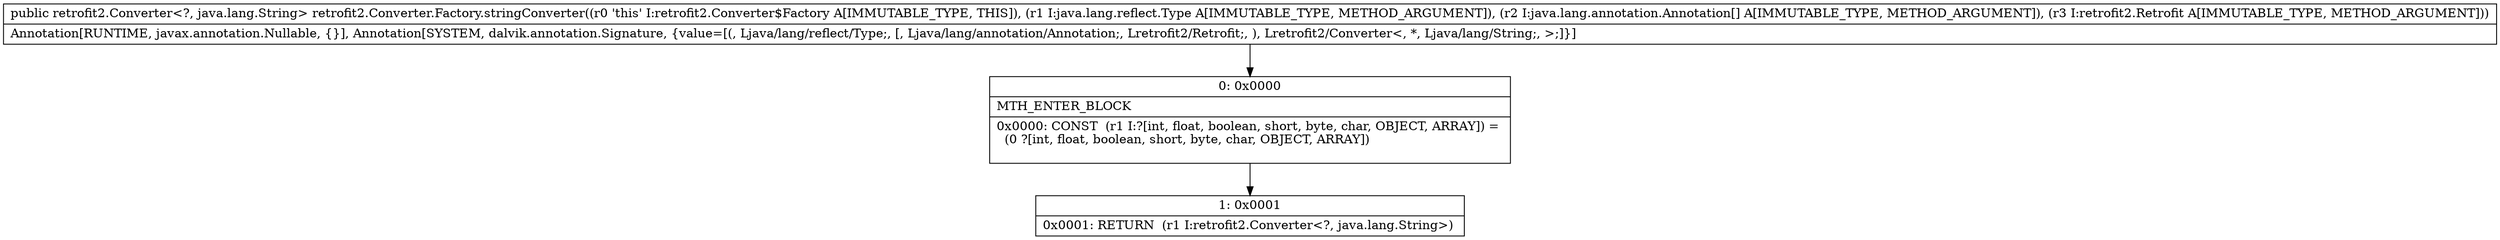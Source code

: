 digraph "CFG forretrofit2.Converter.Factory.stringConverter(Ljava\/lang\/reflect\/Type;[Ljava\/lang\/annotation\/Annotation;Lretrofit2\/Retrofit;)Lretrofit2\/Converter;" {
Node_0 [shape=record,label="{0\:\ 0x0000|MTH_ENTER_BLOCK\l|0x0000: CONST  (r1 I:?[int, float, boolean, short, byte, char, OBJECT, ARRAY]) = \l  (0 ?[int, float, boolean, short, byte, char, OBJECT, ARRAY])\l \l}"];
Node_1 [shape=record,label="{1\:\ 0x0001|0x0001: RETURN  (r1 I:retrofit2.Converter\<?, java.lang.String\>) \l}"];
MethodNode[shape=record,label="{public retrofit2.Converter\<?, java.lang.String\> retrofit2.Converter.Factory.stringConverter((r0 'this' I:retrofit2.Converter$Factory A[IMMUTABLE_TYPE, THIS]), (r1 I:java.lang.reflect.Type A[IMMUTABLE_TYPE, METHOD_ARGUMENT]), (r2 I:java.lang.annotation.Annotation[] A[IMMUTABLE_TYPE, METHOD_ARGUMENT]), (r3 I:retrofit2.Retrofit A[IMMUTABLE_TYPE, METHOD_ARGUMENT]))  | Annotation[RUNTIME, javax.annotation.Nullable, \{\}], Annotation[SYSTEM, dalvik.annotation.Signature, \{value=[(, Ljava\/lang\/reflect\/Type;, [, Ljava\/lang\/annotation\/Annotation;, Lretrofit2\/Retrofit;, ), Lretrofit2\/Converter\<, *, Ljava\/lang\/String;, \>;]\}]\l}"];
MethodNode -> Node_0;
Node_0 -> Node_1;
}

